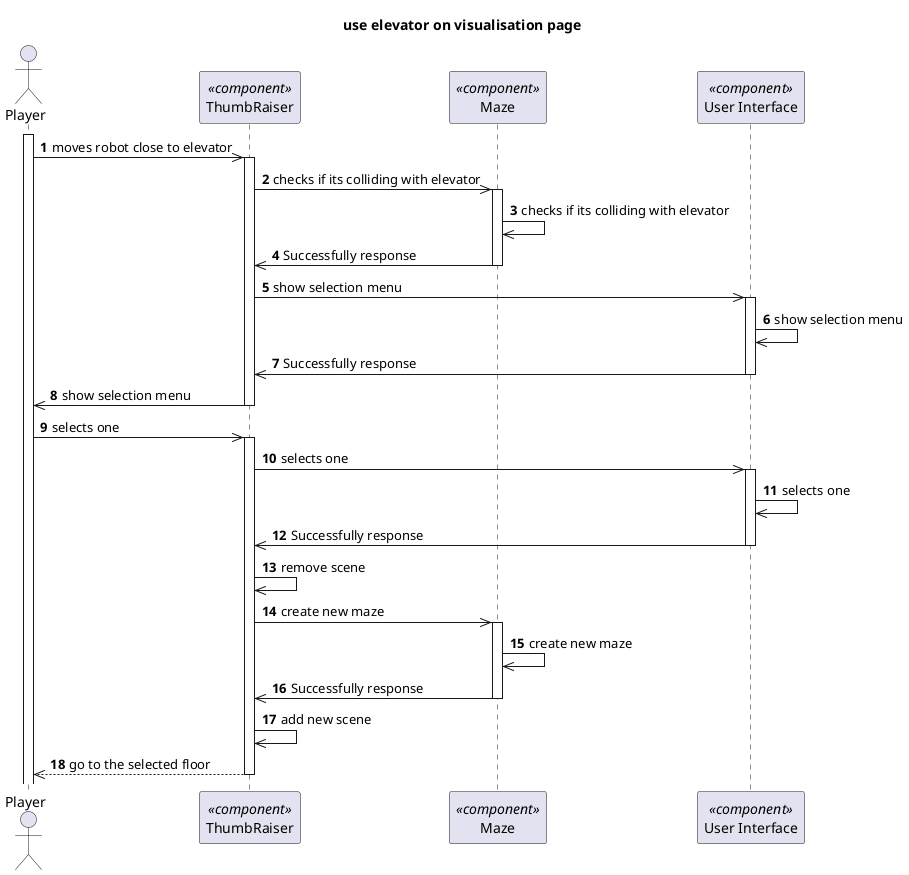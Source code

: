 @startuml Process View - Level 3

autonumber
skinparam packageStyle rect

title use elevator on visualisation page

actor "Player" as FM
participant "ThumbRaiser" as routing <<component>>
participant "Maze" as comp <<component>>
participant "User Interface" as UI <<component>>


activate FM
FM->> routing : moves robot close to elevator
activate routing
routing ->> comp : checks if its colliding with elevator


activate comp
comp ->> comp : checks if its colliding with elevator
comp ->> routing : Successfully response
deactivate comp

routing ->> UI : show selection menu
activate UI
UI ->> UI : show selection menu
UI ->> routing : Successfully response
deactivate

routing ->>  FM : show selection menu
deactivate routing

FM ->> routing : selects one

activate routing
routing ->> UI : selects one

activate UI
UI ->> UI : selects one
UI ->> routing : Successfully response
deactivate UI



routing ->> routing : remove scene

routing ->> comp : create new maze
activate comp
comp ->> comp : create new maze
comp ->> routing : Successfully response
deactivate comp

routing ->> routing : add new scene

FM<<-- routing : go to the selected floor
deactivate routing

@enduml
